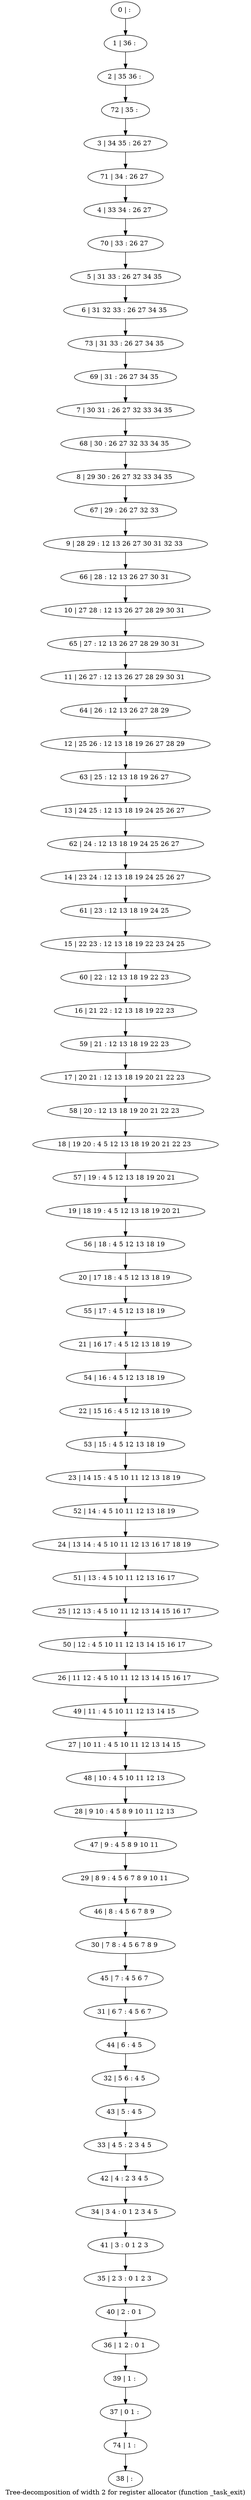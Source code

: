digraph G {
graph [label="Tree-decomposition of width 2 for register allocator (function _task_exit)"]
0[label="0 | : "];
1[label="1 | 36 : "];
2[label="2 | 35 36 : "];
3[label="3 | 34 35 : 26 27 "];
4[label="4 | 33 34 : 26 27 "];
5[label="5 | 31 33 : 26 27 34 35 "];
6[label="6 | 31 32 33 : 26 27 34 35 "];
7[label="7 | 30 31 : 26 27 32 33 34 35 "];
8[label="8 | 29 30 : 26 27 32 33 34 35 "];
9[label="9 | 28 29 : 12 13 26 27 30 31 32 33 "];
10[label="10 | 27 28 : 12 13 26 27 28 29 30 31 "];
11[label="11 | 26 27 : 12 13 26 27 28 29 30 31 "];
12[label="12 | 25 26 : 12 13 18 19 26 27 28 29 "];
13[label="13 | 24 25 : 12 13 18 19 24 25 26 27 "];
14[label="14 | 23 24 : 12 13 18 19 24 25 26 27 "];
15[label="15 | 22 23 : 12 13 18 19 22 23 24 25 "];
16[label="16 | 21 22 : 12 13 18 19 22 23 "];
17[label="17 | 20 21 : 12 13 18 19 20 21 22 23 "];
18[label="18 | 19 20 : 4 5 12 13 18 19 20 21 22 23 "];
19[label="19 | 18 19 : 4 5 12 13 18 19 20 21 "];
20[label="20 | 17 18 : 4 5 12 13 18 19 "];
21[label="21 | 16 17 : 4 5 12 13 18 19 "];
22[label="22 | 15 16 : 4 5 12 13 18 19 "];
23[label="23 | 14 15 : 4 5 10 11 12 13 18 19 "];
24[label="24 | 13 14 : 4 5 10 11 12 13 16 17 18 19 "];
25[label="25 | 12 13 : 4 5 10 11 12 13 14 15 16 17 "];
26[label="26 | 11 12 : 4 5 10 11 12 13 14 15 16 17 "];
27[label="27 | 10 11 : 4 5 10 11 12 13 14 15 "];
28[label="28 | 9 10 : 4 5 8 9 10 11 12 13 "];
29[label="29 | 8 9 : 4 5 6 7 8 9 10 11 "];
30[label="30 | 7 8 : 4 5 6 7 8 9 "];
31[label="31 | 6 7 : 4 5 6 7 "];
32[label="32 | 5 6 : 4 5 "];
33[label="33 | 4 5 : 2 3 4 5 "];
34[label="34 | 3 4 : 0 1 2 3 4 5 "];
35[label="35 | 2 3 : 0 1 2 3 "];
36[label="36 | 1 2 : 0 1 "];
37[label="37 | 0 1 : "];
38[label="38 | : "];
39[label="39 | 1 : "];
40[label="40 | 2 : 0 1 "];
41[label="41 | 3 : 0 1 2 3 "];
42[label="42 | 4 : 2 3 4 5 "];
43[label="43 | 5 : 4 5 "];
44[label="44 | 6 : 4 5 "];
45[label="45 | 7 : 4 5 6 7 "];
46[label="46 | 8 : 4 5 6 7 8 9 "];
47[label="47 | 9 : 4 5 8 9 10 11 "];
48[label="48 | 10 : 4 5 10 11 12 13 "];
49[label="49 | 11 : 4 5 10 11 12 13 14 15 "];
50[label="50 | 12 : 4 5 10 11 12 13 14 15 16 17 "];
51[label="51 | 13 : 4 5 10 11 12 13 16 17 "];
52[label="52 | 14 : 4 5 10 11 12 13 18 19 "];
53[label="53 | 15 : 4 5 12 13 18 19 "];
54[label="54 | 16 : 4 5 12 13 18 19 "];
55[label="55 | 17 : 4 5 12 13 18 19 "];
56[label="56 | 18 : 4 5 12 13 18 19 "];
57[label="57 | 19 : 4 5 12 13 18 19 20 21 "];
58[label="58 | 20 : 12 13 18 19 20 21 22 23 "];
59[label="59 | 21 : 12 13 18 19 22 23 "];
60[label="60 | 22 : 12 13 18 19 22 23 "];
61[label="61 | 23 : 12 13 18 19 24 25 "];
62[label="62 | 24 : 12 13 18 19 24 25 26 27 "];
63[label="63 | 25 : 12 13 18 19 26 27 "];
64[label="64 | 26 : 12 13 26 27 28 29 "];
65[label="65 | 27 : 12 13 26 27 28 29 30 31 "];
66[label="66 | 28 : 12 13 26 27 30 31 "];
67[label="67 | 29 : 26 27 32 33 "];
68[label="68 | 30 : 26 27 32 33 34 35 "];
69[label="69 | 31 : 26 27 34 35 "];
70[label="70 | 33 : 26 27 "];
71[label="71 | 34 : 26 27 "];
72[label="72 | 35 : "];
73[label="73 | 31 33 : 26 27 34 35 "];
74[label="74 | 1 : "];
0->1 ;
1->2 ;
5->6 ;
39->37 ;
36->39 ;
40->36 ;
35->40 ;
41->35 ;
34->41 ;
42->34 ;
33->42 ;
43->33 ;
32->43 ;
44->32 ;
31->44 ;
45->31 ;
30->45 ;
46->30 ;
29->46 ;
47->29 ;
28->47 ;
48->28 ;
27->48 ;
49->27 ;
26->49 ;
50->26 ;
25->50 ;
51->25 ;
24->51 ;
52->24 ;
23->52 ;
53->23 ;
22->53 ;
54->22 ;
21->54 ;
55->21 ;
20->55 ;
56->20 ;
19->56 ;
57->19 ;
18->57 ;
58->18 ;
17->58 ;
59->17 ;
16->59 ;
60->16 ;
15->60 ;
61->15 ;
14->61 ;
62->14 ;
13->62 ;
63->13 ;
12->63 ;
64->12 ;
11->64 ;
65->11 ;
10->65 ;
66->10 ;
9->66 ;
67->9 ;
8->67 ;
68->8 ;
7->68 ;
69->7 ;
70->5 ;
4->70 ;
71->4 ;
3->71 ;
72->3 ;
2->72 ;
73->69 ;
6->73 ;
74->38 ;
37->74 ;
}
